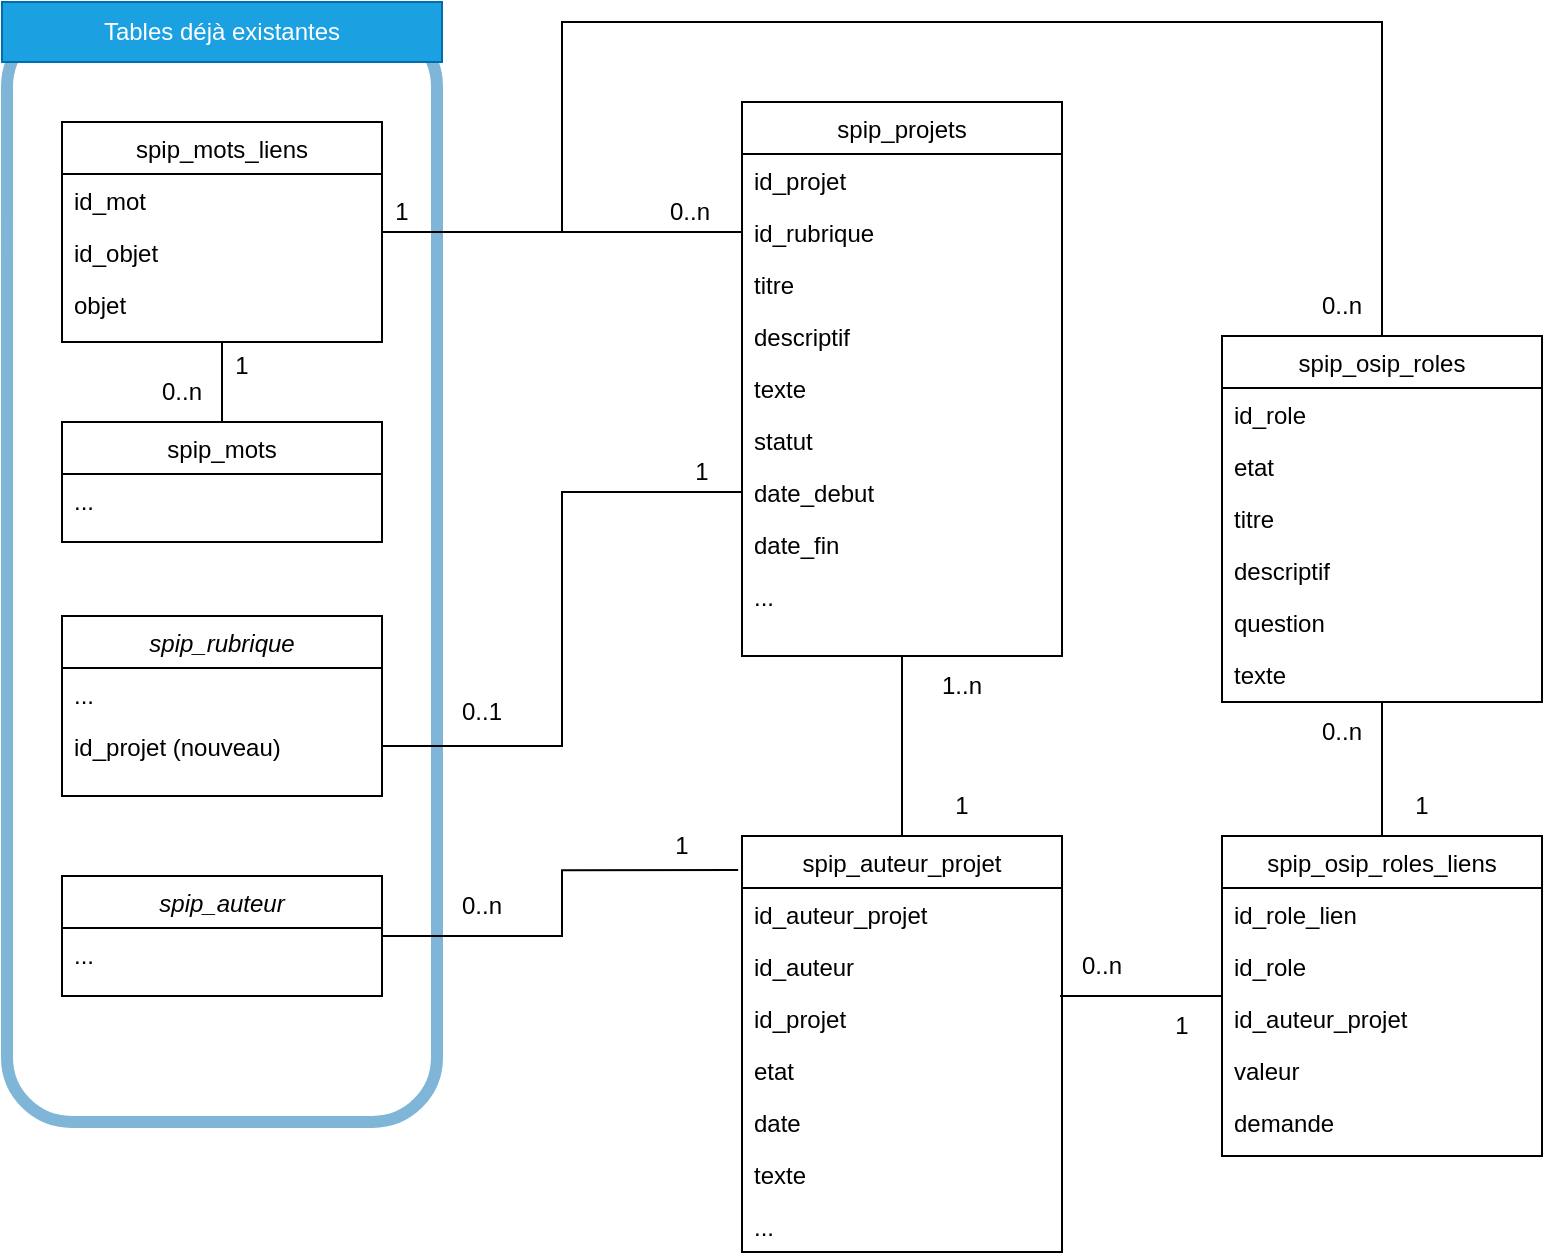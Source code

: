 <mxfile>
    <diagram id="C5RBs43oDa-KdzZeNtuy" name="Page-1">
        <mxGraphModel dx="780" dy="1775" grid="1" gridSize="10" guides="1" tooltips="1" connect="1" arrows="1" fold="1" page="1" pageScale="1" pageWidth="827" pageHeight="1169" math="0" shadow="0">
            <root>
                <mxCell id="WIyWlLk6GJQsqaUBKTNV-0"/>
                <mxCell id="WIyWlLk6GJQsqaUBKTNV-1" parent="WIyWlLk6GJQsqaUBKTNV-0"/>
                <mxCell id="EQDPfYXoG3ZzsRlk0Shu-5" value="" style="rounded=1;whiteSpace=wrap;html=1;fillColor=none;strokeColor=#006EAF;opacity=50;fontColor=#ffffff;strokeWidth=6;" parent="WIyWlLk6GJQsqaUBKTNV-1" vertex="1">
                    <mxGeometry x="42.5" y="-30" width="215" height="550" as="geometry"/>
                </mxCell>
                <mxCell id="zkfFHV4jXpPFQw0GAbJ--0" value="spip_rubrique" style="swimlane;fontStyle=2;align=center;verticalAlign=top;childLayout=stackLayout;horizontal=1;startSize=26;horizontalStack=0;resizeParent=1;resizeLast=0;collapsible=1;marginBottom=0;rounded=0;shadow=0;strokeWidth=1;" parent="WIyWlLk6GJQsqaUBKTNV-1" vertex="1">
                    <mxGeometry x="70" y="267" width="160" height="90" as="geometry">
                        <mxRectangle x="230" y="140" width="160" height="26" as="alternateBounds"/>
                    </mxGeometry>
                </mxCell>
                <mxCell id="zkfFHV4jXpPFQw0GAbJ--1" value="..." style="text;align=left;verticalAlign=top;spacingLeft=4;spacingRight=4;overflow=hidden;rotatable=0;points=[[0,0.5],[1,0.5]];portConstraint=eastwest;" parent="zkfFHV4jXpPFQw0GAbJ--0" vertex="1">
                    <mxGeometry y="26" width="160" height="26" as="geometry"/>
                </mxCell>
                <mxCell id="zkfFHV4jXpPFQw0GAbJ--2" value="id_projet (nouveau)" style="text;align=left;verticalAlign=top;spacingLeft=4;spacingRight=4;overflow=hidden;rotatable=0;points=[[0,0.5],[1,0.5]];portConstraint=eastwest;rounded=0;shadow=0;html=0;" parent="zkfFHV4jXpPFQw0GAbJ--0" vertex="1">
                    <mxGeometry y="52" width="160" height="26" as="geometry"/>
                </mxCell>
                <mxCell id="zkfFHV4jXpPFQw0GAbJ--6" value="spip_projets" style="swimlane;fontStyle=0;align=center;verticalAlign=top;childLayout=stackLayout;horizontal=1;startSize=26;horizontalStack=0;resizeParent=1;resizeLast=0;collapsible=1;marginBottom=0;rounded=0;shadow=0;strokeWidth=1;" parent="WIyWlLk6GJQsqaUBKTNV-1" vertex="1">
                    <mxGeometry x="410" y="10" width="160" height="277" as="geometry">
                        <mxRectangle x="130" y="380" width="160" height="26" as="alternateBounds"/>
                    </mxGeometry>
                </mxCell>
                <mxCell id="zkfFHV4jXpPFQw0GAbJ--7" value="id_projet" style="text;align=left;verticalAlign=top;spacingLeft=4;spacingRight=4;overflow=hidden;rotatable=0;points=[[0,0.5],[1,0.5]];portConstraint=eastwest;" parent="zkfFHV4jXpPFQw0GAbJ--6" vertex="1">
                    <mxGeometry y="26" width="160" height="26" as="geometry"/>
                </mxCell>
                <mxCell id="zkfFHV4jXpPFQw0GAbJ--8" value="id_rubrique" style="text;align=left;verticalAlign=top;spacingLeft=4;spacingRight=4;overflow=hidden;rotatable=0;points=[[0,0.5],[1,0.5]];portConstraint=eastwest;rounded=0;shadow=0;html=0;" parent="zkfFHV4jXpPFQw0GAbJ--6" vertex="1">
                    <mxGeometry y="52" width="160" height="26" as="geometry"/>
                </mxCell>
                <mxCell id="UW8sDwyNI1eEeeGWIe43-13" value="titre" style="text;align=left;verticalAlign=top;spacingLeft=4;spacingRight=4;overflow=hidden;rotatable=0;points=[[0,0.5],[1,0.5]];portConstraint=eastwest;" parent="zkfFHV4jXpPFQw0GAbJ--6" vertex="1">
                    <mxGeometry y="78" width="160" height="26" as="geometry"/>
                </mxCell>
                <mxCell id="UW8sDwyNI1eEeeGWIe43-14" value="descriptif" style="text;align=left;verticalAlign=top;spacingLeft=4;spacingRight=4;overflow=hidden;rotatable=0;points=[[0,0.5],[1,0.5]];portConstraint=eastwest;" parent="zkfFHV4jXpPFQw0GAbJ--6" vertex="1">
                    <mxGeometry y="104" width="160" height="26" as="geometry"/>
                </mxCell>
                <mxCell id="EQDPfYXoG3ZzsRlk0Shu-50" value="texte" style="text;align=left;verticalAlign=top;spacingLeft=4;spacingRight=4;overflow=hidden;rotatable=0;points=[[0,0.5],[1,0.5]];portConstraint=eastwest;" parent="zkfFHV4jXpPFQw0GAbJ--6" vertex="1">
                    <mxGeometry y="130" width="160" height="26" as="geometry"/>
                </mxCell>
                <mxCell id="EQDPfYXoG3ZzsRlk0Shu-51" value="statut" style="text;align=left;verticalAlign=top;spacingLeft=4;spacingRight=4;overflow=hidden;rotatable=0;points=[[0,0.5],[1,0.5]];portConstraint=eastwest;" parent="zkfFHV4jXpPFQw0GAbJ--6" vertex="1">
                    <mxGeometry y="156" width="160" height="26" as="geometry"/>
                </mxCell>
                <mxCell id="EQDPfYXoG3ZzsRlk0Shu-54" value="date_debut" style="text;align=left;verticalAlign=top;spacingLeft=4;spacingRight=4;overflow=hidden;rotatable=0;points=[[0,0.5],[1,0.5]];portConstraint=eastwest;" parent="zkfFHV4jXpPFQw0GAbJ--6" vertex="1">
                    <mxGeometry y="182" width="160" height="26" as="geometry"/>
                </mxCell>
                <mxCell id="EQDPfYXoG3ZzsRlk0Shu-55" value="date_fin" style="text;align=left;verticalAlign=top;spacingLeft=4;spacingRight=4;overflow=hidden;rotatable=0;points=[[0,0.5],[1,0.5]];portConstraint=eastwest;" parent="zkfFHV4jXpPFQw0GAbJ--6" vertex="1">
                    <mxGeometry y="208" width="160" height="26" as="geometry"/>
                </mxCell>
                <mxCell id="EQDPfYXoG3ZzsRlk0Shu-56" value="..." style="text;align=left;verticalAlign=top;spacingLeft=4;spacingRight=4;overflow=hidden;rotatable=0;points=[[0,0.5],[1,0.5]];portConstraint=eastwest;" parent="zkfFHV4jXpPFQw0GAbJ--6" vertex="1">
                    <mxGeometry y="234" width="160" height="26" as="geometry"/>
                </mxCell>
                <mxCell id="EQDPfYXoG3ZzsRlk0Shu-60" style="edgeStyle=orthogonalEdgeStyle;rounded=0;orthogonalLoop=1;jettySize=auto;html=1;entryX=0;entryY=0.5;entryDx=0;entryDy=0;endArrow=none;endFill=0;" parent="WIyWlLk6GJQsqaUBKTNV-1" source="zkfFHV4jXpPFQw0GAbJ--17" target="zkfFHV4jXpPFQw0GAbJ--8" edge="1">
                    <mxGeometry relative="1" as="geometry"/>
                </mxCell>
                <mxCell id="EQDPfYXoG3ZzsRlk0Shu-61" style="edgeStyle=orthogonalEdgeStyle;rounded=0;orthogonalLoop=1;jettySize=auto;html=1;entryX=0.5;entryY=0;entryDx=0;entryDy=0;endArrow=none;endFill=0;" parent="WIyWlLk6GJQsqaUBKTNV-1" source="zkfFHV4jXpPFQw0GAbJ--17" target="EQDPfYXoG3ZzsRlk0Shu-23" edge="1">
                    <mxGeometry relative="1" as="geometry">
                        <Array as="points">
                            <mxPoint x="320" y="75"/>
                            <mxPoint x="320" y="-30"/>
                            <mxPoint x="730" y="-30"/>
                        </Array>
                    </mxGeometry>
                </mxCell>
                <mxCell id="zkfFHV4jXpPFQw0GAbJ--17" value="spip_mots_liens" style="swimlane;fontStyle=0;align=center;verticalAlign=top;childLayout=stackLayout;horizontal=1;startSize=26;horizontalStack=0;resizeParent=1;resizeLast=0;collapsible=1;marginBottom=0;rounded=0;shadow=0;strokeWidth=1;" parent="WIyWlLk6GJQsqaUBKTNV-1" vertex="1">
                    <mxGeometry x="70" y="20" width="160" height="110" as="geometry">
                        <mxRectangle x="508" y="120" width="160" height="26" as="alternateBounds"/>
                    </mxGeometry>
                </mxCell>
                <mxCell id="zkfFHV4jXpPFQw0GAbJ--18" value="id_mot" style="text;align=left;verticalAlign=top;spacingLeft=4;spacingRight=4;overflow=hidden;rotatable=0;points=[[0,0.5],[1,0.5]];portConstraint=eastwest;" parent="zkfFHV4jXpPFQw0GAbJ--17" vertex="1">
                    <mxGeometry y="26" width="160" height="26" as="geometry"/>
                </mxCell>
                <mxCell id="zkfFHV4jXpPFQw0GAbJ--19" value="id_objet" style="text;align=left;verticalAlign=top;spacingLeft=4;spacingRight=4;overflow=hidden;rotatable=0;points=[[0,0.5],[1,0.5]];portConstraint=eastwest;rounded=0;shadow=0;html=0;" parent="zkfFHV4jXpPFQw0GAbJ--17" vertex="1">
                    <mxGeometry y="52" width="160" height="26" as="geometry"/>
                </mxCell>
                <mxCell id="zkfFHV4jXpPFQw0GAbJ--20" value="objet" style="text;align=left;verticalAlign=top;spacingLeft=4;spacingRight=4;overflow=hidden;rotatable=0;points=[[0,0.5],[1,0.5]];portConstraint=eastwest;rounded=0;shadow=0;html=0;" parent="zkfFHV4jXpPFQw0GAbJ--17" vertex="1">
                    <mxGeometry y="78" width="160" height="26" as="geometry"/>
                </mxCell>
                <mxCell id="UW8sDwyNI1eEeeGWIe43-7" value="spip_mots" style="swimlane;fontStyle=0;align=center;verticalAlign=top;childLayout=stackLayout;horizontal=1;startSize=26;horizontalStack=0;resizeParent=1;resizeLast=0;collapsible=1;marginBottom=0;rounded=0;shadow=0;strokeWidth=1;" parent="WIyWlLk6GJQsqaUBKTNV-1" vertex="1">
                    <mxGeometry x="70" y="170" width="160" height="60" as="geometry">
                        <mxRectangle x="508" y="120" width="160" height="26" as="alternateBounds"/>
                    </mxGeometry>
                </mxCell>
                <mxCell id="UW8sDwyNI1eEeeGWIe43-8" value="..." style="text;align=left;verticalAlign=top;spacingLeft=4;spacingRight=4;overflow=hidden;rotatable=0;points=[[0,0.5],[1,0.5]];portConstraint=eastwest;" parent="UW8sDwyNI1eEeeGWIe43-7" vertex="1">
                    <mxGeometry y="26" width="160" height="26" as="geometry"/>
                </mxCell>
                <mxCell id="UW8sDwyNI1eEeeGWIe43-12" style="edgeStyle=none;rounded=0;orthogonalLoop=1;jettySize=auto;html=1;endArrow=none;endFill=0;" parent="WIyWlLk6GJQsqaUBKTNV-1" source="zkfFHV4jXpPFQw0GAbJ--17" edge="1">
                    <mxGeometry relative="1" as="geometry">
                        <mxPoint x="2" y="430" as="sourcePoint"/>
                        <mxPoint x="150" y="170" as="targetPoint"/>
                    </mxGeometry>
                </mxCell>
                <mxCell id="EQDPfYXoG3ZzsRlk0Shu-1" value="spip_auteur" style="swimlane;fontStyle=2;align=center;verticalAlign=top;childLayout=stackLayout;horizontal=1;startSize=26;horizontalStack=0;resizeParent=1;resizeLast=0;collapsible=1;marginBottom=0;rounded=0;shadow=0;strokeWidth=1;" parent="WIyWlLk6GJQsqaUBKTNV-1" vertex="1">
                    <mxGeometry x="70" y="397" width="160" height="60" as="geometry">
                        <mxRectangle x="230" y="140" width="160" height="26" as="alternateBounds"/>
                    </mxGeometry>
                </mxCell>
                <mxCell id="EQDPfYXoG3ZzsRlk0Shu-2" value="..." style="text;align=left;verticalAlign=top;spacingLeft=4;spacingRight=4;overflow=hidden;rotatable=0;points=[[0,0.5],[1,0.5]];portConstraint=eastwest;" parent="EQDPfYXoG3ZzsRlk0Shu-1" vertex="1">
                    <mxGeometry y="26" width="160" height="26" as="geometry"/>
                </mxCell>
                <mxCell id="EQDPfYXoG3ZzsRlk0Shu-6" value="Tables déjà existantes" style="text;html=1;align=center;verticalAlign=middle;whiteSpace=wrap;rounded=0;fillColor=#1ba1e2;fontColor=#ffffff;strokeColor=#006EAF;" parent="WIyWlLk6GJQsqaUBKTNV-1" vertex="1">
                    <mxGeometry x="40" y="-40" width="220" height="30" as="geometry"/>
                </mxCell>
                <mxCell id="EQDPfYXoG3ZzsRlk0Shu-22" style="edgeStyle=orthogonalEdgeStyle;rounded=0;orthogonalLoop=1;jettySize=auto;html=1;entryX=0.5;entryY=1;entryDx=0;entryDy=0;endArrow=none;endFill=0;" parent="WIyWlLk6GJQsqaUBKTNV-1" source="EQDPfYXoG3ZzsRlk0Shu-7" target="zkfFHV4jXpPFQw0GAbJ--6" edge="1">
                    <mxGeometry relative="1" as="geometry"/>
                </mxCell>
                <mxCell id="EQDPfYXoG3ZzsRlk0Shu-7" value="spip_auteur_projet" style="swimlane;fontStyle=0;align=center;verticalAlign=top;childLayout=stackLayout;horizontal=1;startSize=26;horizontalStack=0;resizeParent=1;resizeLast=0;collapsible=1;marginBottom=0;rounded=0;shadow=0;strokeWidth=1;" parent="WIyWlLk6GJQsqaUBKTNV-1" vertex="1">
                    <mxGeometry x="410" y="377" width="160" height="208" as="geometry">
                        <mxRectangle x="140" y="430" width="160" height="26" as="alternateBounds"/>
                    </mxGeometry>
                </mxCell>
                <mxCell id="EQDPfYXoG3ZzsRlk0Shu-8" value="id_auteur_projet" style="text;align=left;verticalAlign=top;spacingLeft=4;spacingRight=4;overflow=hidden;rotatable=0;points=[[0,0.5],[1,0.5]];portConstraint=eastwest;" parent="EQDPfYXoG3ZzsRlk0Shu-7" vertex="1">
                    <mxGeometry y="26" width="160" height="26" as="geometry"/>
                </mxCell>
                <mxCell id="EQDPfYXoG3ZzsRlk0Shu-9" value="id_auteur" style="text;align=left;verticalAlign=top;spacingLeft=4;spacingRight=4;overflow=hidden;rotatable=0;points=[[0,0.5],[1,0.5]];portConstraint=eastwest;rounded=0;shadow=0;html=0;" parent="EQDPfYXoG3ZzsRlk0Shu-7" vertex="1">
                    <mxGeometry y="52" width="160" height="26" as="geometry"/>
                </mxCell>
                <mxCell id="EQDPfYXoG3ZzsRlk0Shu-10" value="id_projet" style="text;align=left;verticalAlign=top;spacingLeft=4;spacingRight=4;overflow=hidden;rotatable=0;points=[[0,0.5],[1,0.5]];portConstraint=eastwest;" parent="EQDPfYXoG3ZzsRlk0Shu-7" vertex="1">
                    <mxGeometry y="78" width="160" height="26" as="geometry"/>
                </mxCell>
                <mxCell id="EQDPfYXoG3ZzsRlk0Shu-11" value="etat" style="text;align=left;verticalAlign=top;spacingLeft=4;spacingRight=4;overflow=hidden;rotatable=0;points=[[0,0.5],[1,0.5]];portConstraint=eastwest;" parent="EQDPfYXoG3ZzsRlk0Shu-7" vertex="1">
                    <mxGeometry y="104" width="160" height="26" as="geometry"/>
                </mxCell>
                <mxCell id="EQDPfYXoG3ZzsRlk0Shu-17" value="date" style="text;align=left;verticalAlign=top;spacingLeft=4;spacingRight=4;overflow=hidden;rotatable=0;points=[[0,0.5],[1,0.5]];portConstraint=eastwest;" parent="EQDPfYXoG3ZzsRlk0Shu-7" vertex="1">
                    <mxGeometry y="130" width="160" height="26" as="geometry"/>
                </mxCell>
                <mxCell id="EQDPfYXoG3ZzsRlk0Shu-18" value="texte" style="text;align=left;verticalAlign=top;spacingLeft=4;spacingRight=4;overflow=hidden;rotatable=0;points=[[0,0.5],[1,0.5]];portConstraint=eastwest;" parent="EQDPfYXoG3ZzsRlk0Shu-7" vertex="1">
                    <mxGeometry y="156" width="160" height="26" as="geometry"/>
                </mxCell>
                <mxCell id="EQDPfYXoG3ZzsRlk0Shu-19" value="..." style="text;align=left;verticalAlign=top;spacingLeft=4;spacingRight=4;overflow=hidden;rotatable=0;points=[[0,0.5],[1,0.5]];portConstraint=eastwest;" parent="EQDPfYXoG3ZzsRlk0Shu-7" vertex="1">
                    <mxGeometry y="182" width="160" height="26" as="geometry"/>
                </mxCell>
                <mxCell id="EQDPfYXoG3ZzsRlk0Shu-42" style="edgeStyle=orthogonalEdgeStyle;rounded=0;orthogonalLoop=1;jettySize=auto;html=1;entryX=0.5;entryY=0;entryDx=0;entryDy=0;endArrow=none;endFill=0;" parent="WIyWlLk6GJQsqaUBKTNV-1" source="EQDPfYXoG3ZzsRlk0Shu-23" target="EQDPfYXoG3ZzsRlk0Shu-34" edge="1">
                    <mxGeometry relative="1" as="geometry"/>
                </mxCell>
                <mxCell id="EQDPfYXoG3ZzsRlk0Shu-23" value="spip_osip_roles" style="swimlane;fontStyle=0;align=center;verticalAlign=top;childLayout=stackLayout;horizontal=1;startSize=26;horizontalStack=0;resizeParent=1;resizeLast=0;collapsible=1;marginBottom=0;rounded=0;shadow=0;strokeWidth=1;" parent="WIyWlLk6GJQsqaUBKTNV-1" vertex="1">
                    <mxGeometry x="650" y="127" width="160" height="183" as="geometry">
                        <mxRectangle x="508" y="120" width="160" height="26" as="alternateBounds"/>
                    </mxGeometry>
                </mxCell>
                <mxCell id="EQDPfYXoG3ZzsRlk0Shu-24" value="id_role" style="text;align=left;verticalAlign=top;spacingLeft=4;spacingRight=4;overflow=hidden;rotatable=0;points=[[0,0.5],[1,0.5]];portConstraint=eastwest;" parent="EQDPfYXoG3ZzsRlk0Shu-23" vertex="1">
                    <mxGeometry y="26" width="160" height="26" as="geometry"/>
                </mxCell>
                <mxCell id="EQDPfYXoG3ZzsRlk0Shu-25" value="etat" style="text;align=left;verticalAlign=top;spacingLeft=4;spacingRight=4;overflow=hidden;rotatable=0;points=[[0,0.5],[1,0.5]];portConstraint=eastwest;rounded=0;shadow=0;html=0;" parent="EQDPfYXoG3ZzsRlk0Shu-23" vertex="1">
                    <mxGeometry y="52" width="160" height="26" as="geometry"/>
                </mxCell>
                <mxCell id="EQDPfYXoG3ZzsRlk0Shu-26" value="titre" style="text;align=left;verticalAlign=top;spacingLeft=4;spacingRight=4;overflow=hidden;rotatable=0;points=[[0,0.5],[1,0.5]];portConstraint=eastwest;rounded=0;shadow=0;html=0;" parent="EQDPfYXoG3ZzsRlk0Shu-23" vertex="1">
                    <mxGeometry y="78" width="160" height="26" as="geometry"/>
                </mxCell>
                <mxCell id="EQDPfYXoG3ZzsRlk0Shu-31" value="descriptif" style="text;align=left;verticalAlign=top;spacingLeft=4;spacingRight=4;overflow=hidden;rotatable=0;points=[[0,0.5],[1,0.5]];portConstraint=eastwest;rounded=0;shadow=0;html=0;" parent="EQDPfYXoG3ZzsRlk0Shu-23" vertex="1">
                    <mxGeometry y="104" width="160" height="26" as="geometry"/>
                </mxCell>
                <mxCell id="EQDPfYXoG3ZzsRlk0Shu-32" value="question" style="text;align=left;verticalAlign=top;spacingLeft=4;spacingRight=4;overflow=hidden;rotatable=0;points=[[0,0.5],[1,0.5]];portConstraint=eastwest;rounded=0;shadow=0;html=0;" parent="EQDPfYXoG3ZzsRlk0Shu-23" vertex="1">
                    <mxGeometry y="130" width="160" height="26" as="geometry"/>
                </mxCell>
                <mxCell id="EQDPfYXoG3ZzsRlk0Shu-33" value="texte" style="text;align=left;verticalAlign=top;spacingLeft=4;spacingRight=4;overflow=hidden;rotatable=0;points=[[0,0.5],[1,0.5]];portConstraint=eastwest;rounded=0;shadow=0;html=0;" parent="EQDPfYXoG3ZzsRlk0Shu-23" vertex="1">
                    <mxGeometry y="156" width="160" height="26" as="geometry"/>
                </mxCell>
                <mxCell id="EQDPfYXoG3ZzsRlk0Shu-34" value="spip_osip_roles_liens" style="swimlane;fontStyle=0;align=center;verticalAlign=top;childLayout=stackLayout;horizontal=1;startSize=26;horizontalStack=0;resizeParent=1;resizeLast=0;collapsible=1;marginBottom=0;rounded=0;shadow=0;strokeWidth=1;" parent="WIyWlLk6GJQsqaUBKTNV-1" vertex="1">
                    <mxGeometry x="650" y="377" width="160" height="160" as="geometry">
                        <mxRectangle x="508" y="120" width="160" height="26" as="alternateBounds"/>
                    </mxGeometry>
                </mxCell>
                <mxCell id="EQDPfYXoG3ZzsRlk0Shu-35" value="id_role_lien" style="text;align=left;verticalAlign=top;spacingLeft=4;spacingRight=4;overflow=hidden;rotatable=0;points=[[0,0.5],[1,0.5]];portConstraint=eastwest;" parent="EQDPfYXoG3ZzsRlk0Shu-34" vertex="1">
                    <mxGeometry y="26" width="160" height="26" as="geometry"/>
                </mxCell>
                <mxCell id="EQDPfYXoG3ZzsRlk0Shu-36" value="id_role" style="text;align=left;verticalAlign=top;spacingLeft=4;spacingRight=4;overflow=hidden;rotatable=0;points=[[0,0.5],[1,0.5]];portConstraint=eastwest;rounded=0;shadow=0;html=0;" parent="EQDPfYXoG3ZzsRlk0Shu-34" vertex="1">
                    <mxGeometry y="52" width="160" height="26" as="geometry"/>
                </mxCell>
                <mxCell id="EQDPfYXoG3ZzsRlk0Shu-37" value="id_auteur_projet" style="text;align=left;verticalAlign=top;spacingLeft=4;spacingRight=4;overflow=hidden;rotatable=0;points=[[0,0.5],[1,0.5]];portConstraint=eastwest;rounded=0;shadow=0;html=0;" parent="EQDPfYXoG3ZzsRlk0Shu-34" vertex="1">
                    <mxGeometry y="78" width="160" height="26" as="geometry"/>
                </mxCell>
                <mxCell id="EQDPfYXoG3ZzsRlk0Shu-38" value="valeur" style="text;align=left;verticalAlign=top;spacingLeft=4;spacingRight=4;overflow=hidden;rotatable=0;points=[[0,0.5],[1,0.5]];portConstraint=eastwest;rounded=0;shadow=0;html=0;" parent="EQDPfYXoG3ZzsRlk0Shu-34" vertex="1">
                    <mxGeometry y="104" width="160" height="26" as="geometry"/>
                </mxCell>
                <mxCell id="EQDPfYXoG3ZzsRlk0Shu-39" value="demande" style="text;align=left;verticalAlign=top;spacingLeft=4;spacingRight=4;overflow=hidden;rotatable=0;points=[[0,0.5],[1,0.5]];portConstraint=eastwest;rounded=0;shadow=0;html=0;" parent="EQDPfYXoG3ZzsRlk0Shu-34" vertex="1">
                    <mxGeometry y="130" width="160" height="26" as="geometry"/>
                </mxCell>
                <mxCell id="EQDPfYXoG3ZzsRlk0Shu-41" style="edgeStyle=orthogonalEdgeStyle;rounded=0;orthogonalLoop=1;jettySize=auto;html=1;entryX=0.994;entryY=1.077;entryDx=0;entryDy=0;entryPerimeter=0;endArrow=none;endFill=0;" parent="WIyWlLk6GJQsqaUBKTNV-1" source="EQDPfYXoG3ZzsRlk0Shu-34" target="EQDPfYXoG3ZzsRlk0Shu-9" edge="1">
                    <mxGeometry relative="1" as="geometry"/>
                </mxCell>
                <mxCell id="EQDPfYXoG3ZzsRlk0Shu-57" style="edgeStyle=orthogonalEdgeStyle;rounded=0;orthogonalLoop=1;jettySize=auto;html=1;entryX=0;entryY=0.5;entryDx=0;entryDy=0;endArrow=none;endFill=0;" parent="WIyWlLk6GJQsqaUBKTNV-1" source="zkfFHV4jXpPFQw0GAbJ--2" target="EQDPfYXoG3ZzsRlk0Shu-54" edge="1">
                    <mxGeometry relative="1" as="geometry"/>
                </mxCell>
                <mxCell id="EQDPfYXoG3ZzsRlk0Shu-58" style="edgeStyle=orthogonalEdgeStyle;rounded=0;orthogonalLoop=1;jettySize=auto;html=1;entryX=-0.012;entryY=0.082;entryDx=0;entryDy=0;entryPerimeter=0;endArrow=none;endFill=0;" parent="WIyWlLk6GJQsqaUBKTNV-1" source="EQDPfYXoG3ZzsRlk0Shu-1" target="EQDPfYXoG3ZzsRlk0Shu-7" edge="1">
                    <mxGeometry relative="1" as="geometry"/>
                </mxCell>
                <mxCell id="EQDPfYXoG3ZzsRlk0Shu-62" value="0..n" style="text;html=1;align=center;verticalAlign=middle;whiteSpace=wrap;rounded=0;" parent="WIyWlLk6GJQsqaUBKTNV-1" vertex="1">
                    <mxGeometry x="354" y="50" width="60" height="30" as="geometry"/>
                </mxCell>
                <mxCell id="EQDPfYXoG3ZzsRlk0Shu-64" value="1" style="text;html=1;align=center;verticalAlign=middle;whiteSpace=wrap;rounded=0;" parent="WIyWlLk6GJQsqaUBKTNV-1" vertex="1">
                    <mxGeometry x="210" y="50" width="60" height="30" as="geometry"/>
                </mxCell>
                <mxCell id="EQDPfYXoG3ZzsRlk0Shu-65" value="1" style="text;html=1;align=center;verticalAlign=middle;whiteSpace=wrap;rounded=0;" parent="WIyWlLk6GJQsqaUBKTNV-1" vertex="1">
                    <mxGeometry x="130" y="127" width="60" height="30" as="geometry"/>
                </mxCell>
                <mxCell id="EQDPfYXoG3ZzsRlk0Shu-66" value="0..n" style="text;html=1;align=center;verticalAlign=middle;whiteSpace=wrap;rounded=0;" parent="WIyWlLk6GJQsqaUBKTNV-1" vertex="1">
                    <mxGeometry x="100" y="140" width="60" height="30" as="geometry"/>
                </mxCell>
                <mxCell id="EQDPfYXoG3ZzsRlk0Shu-67" value="0..n" style="text;html=1;align=center;verticalAlign=middle;whiteSpace=wrap;rounded=0;" parent="WIyWlLk6GJQsqaUBKTNV-1" vertex="1">
                    <mxGeometry x="680" y="97" width="60" height="30" as="geometry"/>
                </mxCell>
                <mxCell id="EQDPfYXoG3ZzsRlk0Shu-68" value="0..n" style="text;html=1;align=center;verticalAlign=middle;whiteSpace=wrap;rounded=0;" parent="WIyWlLk6GJQsqaUBKTNV-1" vertex="1">
                    <mxGeometry x="680" y="310" width="60" height="30" as="geometry"/>
                </mxCell>
                <mxCell id="EQDPfYXoG3ZzsRlk0Shu-69" value="1" style="text;html=1;align=center;verticalAlign=middle;whiteSpace=wrap;rounded=0;" parent="WIyWlLk6GJQsqaUBKTNV-1" vertex="1">
                    <mxGeometry x="720" y="347" width="60" height="30" as="geometry"/>
                </mxCell>
                <mxCell id="EQDPfYXoG3ZzsRlk0Shu-70" value="1" style="text;html=1;align=center;verticalAlign=middle;whiteSpace=wrap;rounded=0;" parent="WIyWlLk6GJQsqaUBKTNV-1" vertex="1">
                    <mxGeometry x="360" y="180" width="60" height="30" as="geometry"/>
                </mxCell>
                <mxCell id="EQDPfYXoG3ZzsRlk0Shu-71" value="0..1" style="text;html=1;align=center;verticalAlign=middle;whiteSpace=wrap;rounded=0;" parent="WIyWlLk6GJQsqaUBKTNV-1" vertex="1">
                    <mxGeometry x="250" y="300" width="60" height="30" as="geometry"/>
                </mxCell>
                <mxCell id="EQDPfYXoG3ZzsRlk0Shu-72" value="0..n" style="text;html=1;align=center;verticalAlign=middle;whiteSpace=wrap;rounded=0;" parent="WIyWlLk6GJQsqaUBKTNV-1" vertex="1">
                    <mxGeometry x="250" y="397" width="60" height="30" as="geometry"/>
                </mxCell>
                <mxCell id="EQDPfYXoG3ZzsRlk0Shu-73" value="1" style="text;html=1;align=center;verticalAlign=middle;whiteSpace=wrap;rounded=0;" parent="WIyWlLk6GJQsqaUBKTNV-1" vertex="1">
                    <mxGeometry x="350" y="367" width="60" height="30" as="geometry"/>
                </mxCell>
                <mxCell id="EQDPfYXoG3ZzsRlk0Shu-74" value="1" style="text;html=1;align=center;verticalAlign=middle;whiteSpace=wrap;rounded=0;" parent="WIyWlLk6GJQsqaUBKTNV-1" vertex="1">
                    <mxGeometry x="490" y="347" width="60" height="30" as="geometry"/>
                </mxCell>
                <mxCell id="EQDPfYXoG3ZzsRlk0Shu-75" value="0..n" style="text;html=1;align=center;verticalAlign=middle;whiteSpace=wrap;rounded=0;" parent="WIyWlLk6GJQsqaUBKTNV-1" vertex="1">
                    <mxGeometry x="560" y="427" width="60" height="30" as="geometry"/>
                </mxCell>
                <mxCell id="EQDPfYXoG3ZzsRlk0Shu-76" value="1" style="text;html=1;align=center;verticalAlign=middle;whiteSpace=wrap;rounded=0;" parent="WIyWlLk6GJQsqaUBKTNV-1" vertex="1">
                    <mxGeometry x="600" y="457" width="60" height="30" as="geometry"/>
                </mxCell>
                <mxCell id="EQDPfYXoG3ZzsRlk0Shu-77" value="1..n" style="text;html=1;align=center;verticalAlign=middle;whiteSpace=wrap;rounded=0;" parent="WIyWlLk6GJQsqaUBKTNV-1" vertex="1">
                    <mxGeometry x="490" y="287" width="60" height="30" as="geometry"/>
                </mxCell>
            </root>
        </mxGraphModel>
    </diagram>
</mxfile>